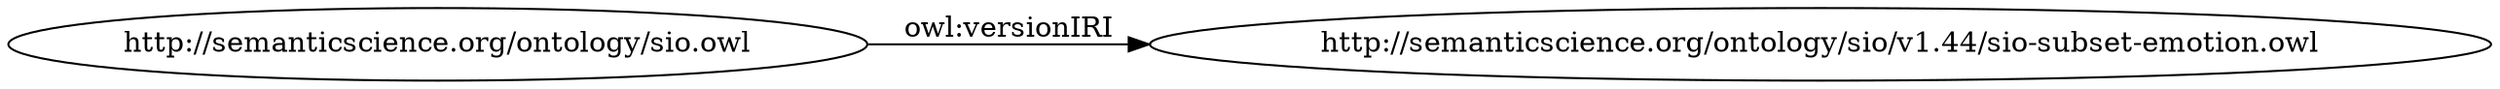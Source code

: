 digraph ar2dtool_diagram { 
rankdir=LR;
size="1501"
	"http://semanticscience.org/ontology/sio.owl" -> "http://semanticscience.org/ontology/sio/v1.44/sio-subset-emotion.owl" [ label = "owl:versionIRI" ];

}
